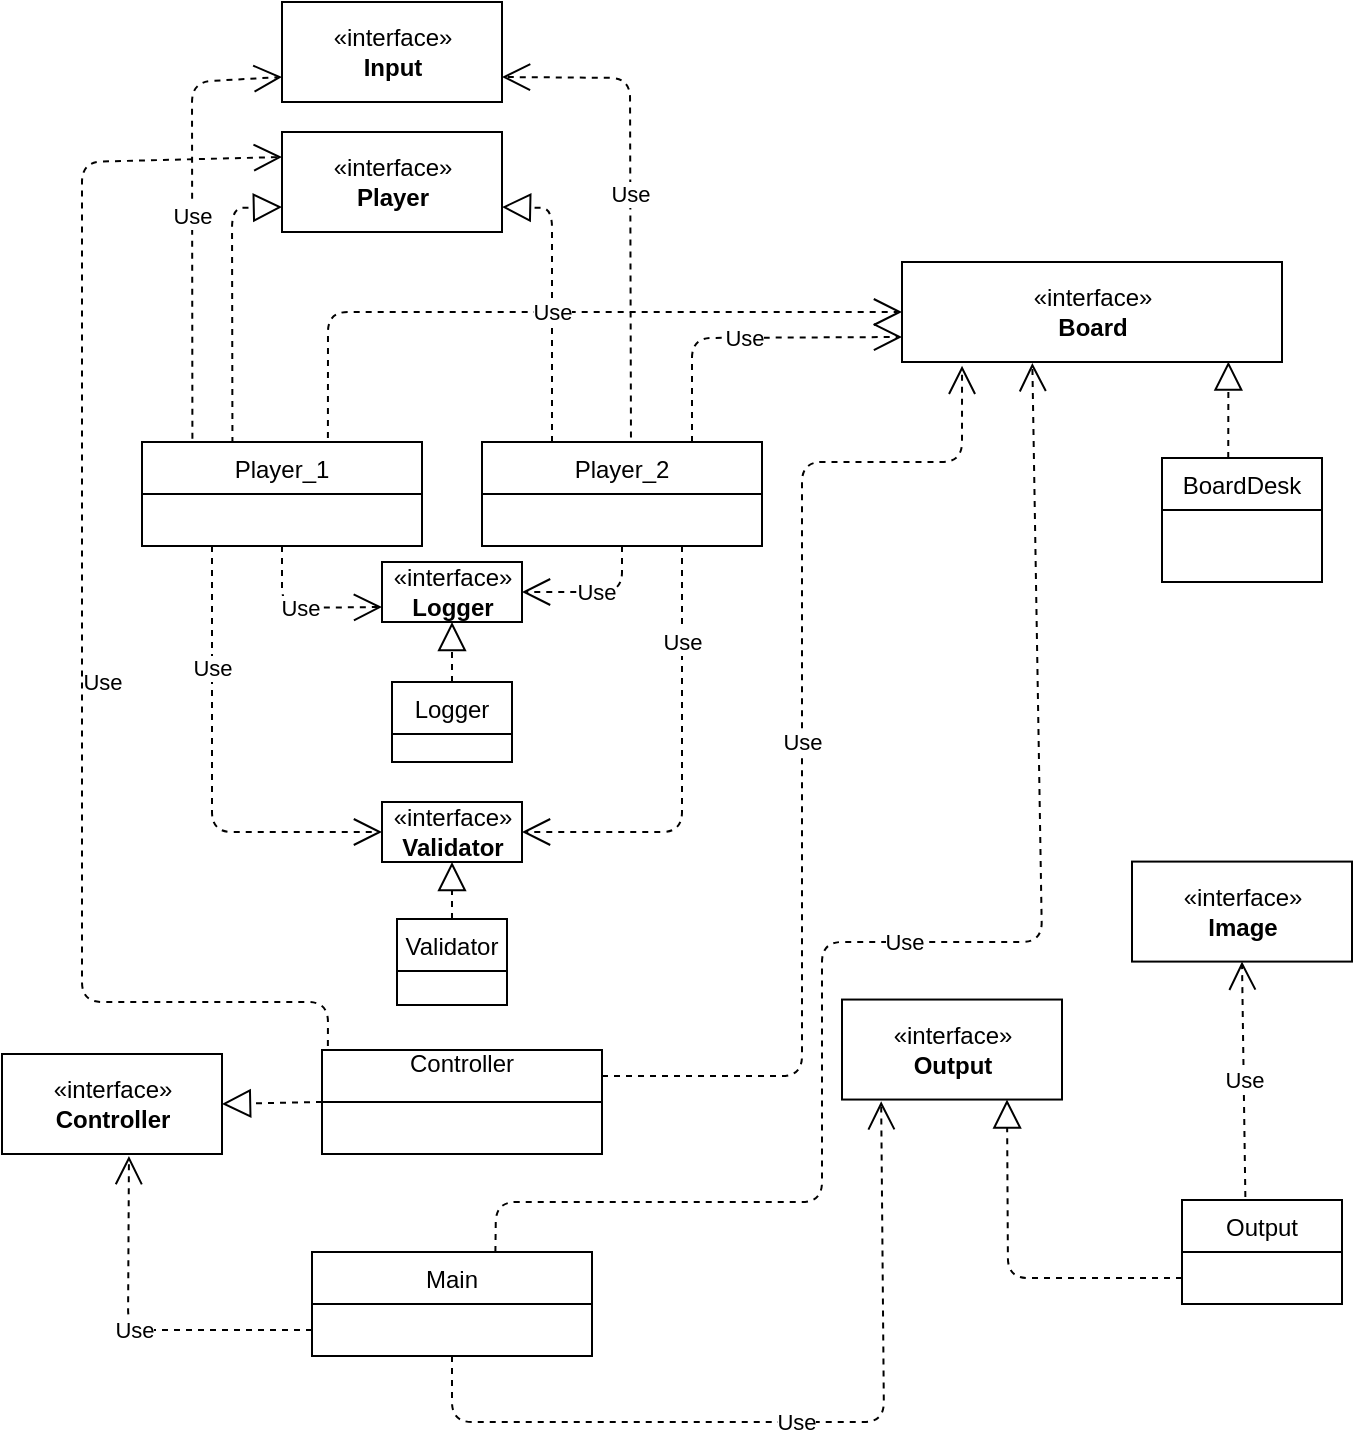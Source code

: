 <mxfile version="12.1.3" pages="1"><diagram id="dKiqOes2FopdqZuRxqTc" name="Page-1"><mxGraphModel dx="1632" dy="699" grid="1" gridSize="10" guides="1" tooltips="1" connect="1" arrows="1" fold="1" page="1" pageScale="1" pageWidth="827" pageHeight="1169" math="0" shadow="0"><root><mxCell id="0"/><mxCell id="1" parent="0"/><mxCell id="_Jjbhy95BROvObas9eD8-1" value="«interface»&lt;br&gt;&lt;b&gt;Player&lt;/b&gt;" style="html=1;" vertex="1" parent="1"><mxGeometry x="230" y="225" width="110" height="50" as="geometry"/></mxCell><mxCell id="_Jjbhy95BROvObas9eD8-2" value="«interface»&lt;br&gt;&lt;b&gt;Validator&lt;/b&gt;" style="html=1;" vertex="1" parent="1"><mxGeometry x="280" y="560" width="70" height="30" as="geometry"/></mxCell><mxCell id="_Jjbhy95BROvObas9eD8-3" value="«interface»&lt;br&gt;&lt;b&gt;Board&lt;/b&gt;" style="html=1;" vertex="1" parent="1"><mxGeometry x="540" y="290" width="190" height="50" as="geometry"/></mxCell><mxCell id="_Jjbhy95BROvObas9eD8-4" value="«interface»&lt;br&gt;&lt;b&gt;Image&lt;/b&gt;" style="html=1;" vertex="1" parent="1"><mxGeometry x="655" y="589.793" width="110" height="50" as="geometry"/></mxCell><mxCell id="_Jjbhy95BROvObas9eD8-5" value="«interface»&lt;br&gt;&lt;b&gt;Input&lt;/b&gt;" style="html=1;" vertex="1" parent="1"><mxGeometry x="230" y="160" width="110" height="50" as="geometry"/></mxCell><mxCell id="_Jjbhy95BROvObas9eD8-6" value="«interface»&lt;br&gt;&lt;b&gt;Logger&lt;/b&gt;" style="html=1;" vertex="1" parent="1"><mxGeometry x="280" y="440" width="70" height="30" as="geometry"/></mxCell><mxCell id="_Jjbhy95BROvObas9eD8-7" value="«interface»&lt;br&gt;&lt;b&gt;Output&lt;/b&gt;" style="html=1;" vertex="1" parent="1"><mxGeometry x="510" y="658.776" width="110" height="50" as="geometry"/></mxCell><mxCell id="_Jjbhy95BROvObas9eD8-8" value="«interface»&lt;br&gt;&lt;b&gt;Controller&lt;/b&gt;" style="html=1;" vertex="1" parent="1"><mxGeometry x="90" y="686" width="110" height="50" as="geometry"/></mxCell><mxCell id="_Jjbhy95BROvObas9eD8-10" value="Player_1" style="swimlane;fontStyle=0;childLayout=stackLayout;horizontal=1;startSize=26;fillColor=none;horizontalStack=0;resizeParent=1;resizeParentMax=0;resizeLast=0;collapsible=1;marginBottom=0;" vertex="1" parent="1"><mxGeometry x="160" y="380" width="140" height="52" as="geometry"/></mxCell><mxCell id="_Jjbhy95BROvObas9eD8-14" value="Player_2" style="swimlane;fontStyle=0;childLayout=stackLayout;horizontal=1;startSize=26;fillColor=none;horizontalStack=0;resizeParent=1;resizeParentMax=0;resizeLast=0;collapsible=1;marginBottom=0;" vertex="1" parent="1"><mxGeometry x="330" y="380" width="140" height="52" as="geometry"/></mxCell><mxCell id="_Jjbhy95BROvObas9eD8-15" value="" style="endArrow=block;dashed=1;endFill=0;endSize=12;html=1;entryX=0;entryY=0.75;entryDx=0;entryDy=0;exitX=0.323;exitY=0.009;exitDx=0;exitDy=0;exitPerimeter=0;" edge="1" parent="1" source="_Jjbhy95BROvObas9eD8-10" target="_Jjbhy95BROvObas9eD8-1"><mxGeometry width="160" relative="1" as="geometry"><mxPoint x="30" y="450" as="sourcePoint"/><mxPoint x="190" y="450" as="targetPoint"/><Array as="points"><mxPoint x="205" y="263"/></Array></mxGeometry></mxCell><mxCell id="_Jjbhy95BROvObas9eD8-16" value="" style="endArrow=block;dashed=1;endFill=0;endSize=12;html=1;entryX=1;entryY=0.75;entryDx=0;entryDy=0;exitX=0.25;exitY=0;exitDx=0;exitDy=0;" edge="1" parent="1" source="_Jjbhy95BROvObas9eD8-14" target="_Jjbhy95BROvObas9eD8-1"><mxGeometry width="160" relative="1" as="geometry"><mxPoint x="380" y="370" as="sourcePoint"/><mxPoint x="190" y="450" as="targetPoint"/><Array as="points"><mxPoint x="365" y="263"/></Array></mxGeometry></mxCell><mxCell id="_Jjbhy95BROvObas9eD8-17" value="BoardDesk" style="swimlane;fontStyle=0;childLayout=stackLayout;horizontal=1;startSize=26;fillColor=none;horizontalStack=0;resizeParent=1;resizeParentMax=0;resizeLast=0;collapsible=1;marginBottom=0;" vertex="1" parent="1"><mxGeometry x="670" y="388" width="80" height="62" as="geometry"/></mxCell><mxCell id="_Jjbhy95BROvObas9eD8-19" value="" style="endArrow=block;dashed=1;endFill=0;endSize=12;html=1;entryX=0.859;entryY=0.996;entryDx=0;entryDy=0;exitX=0.414;exitY=0;exitDx=0;exitDy=0;exitPerimeter=0;entryPerimeter=0;" edge="1" parent="1" source="_Jjbhy95BROvObas9eD8-17" target="_Jjbhy95BROvObas9eD8-3"><mxGeometry width="160" relative="1" as="geometry"><mxPoint x="30" y="520" as="sourcePoint"/><mxPoint x="190" y="520" as="targetPoint"/><Array as="points"/></mxGeometry></mxCell><mxCell id="_Jjbhy95BROvObas9eD8-22" value="Controller&#xA;" style="swimlane;fontStyle=0;childLayout=stackLayout;horizontal=1;startSize=26;fillColor=none;horizontalStack=0;resizeParent=1;resizeParentMax=0;resizeLast=0;collapsible=1;marginBottom=0;" vertex="1" parent="1"><mxGeometry x="250" y="684" width="140" height="52" as="geometry"/></mxCell><mxCell id="_Jjbhy95BROvObas9eD8-23" value="" style="endArrow=block;dashed=1;endFill=0;endSize=12;html=1;entryX=1;entryY=0.5;entryDx=0;entryDy=0;exitX=0;exitY=0.5;exitDx=0;exitDy=0;" edge="1" parent="1" source="_Jjbhy95BROvObas9eD8-22" target="_Jjbhy95BROvObas9eD8-8"><mxGeometry width="160" relative="1" as="geometry"><mxPoint x="30" y="590" as="sourcePoint"/><mxPoint x="190" y="590" as="targetPoint"/><Array as="points"/></mxGeometry></mxCell><mxCell id="_Jjbhy95BROvObas9eD8-26" value="Use" style="endArrow=open;endSize=12;dashed=1;html=1;exitX=0.021;exitY=-0.038;exitDx=0;exitDy=0;entryX=0;entryY=0.25;entryDx=0;entryDy=0;exitPerimeter=0;" edge="1" parent="1" source="_Jjbhy95BROvObas9eD8-22" target="_Jjbhy95BROvObas9eD8-1"><mxGeometry x="-0.082" y="-10" width="160" relative="1" as="geometry"><mxPoint x="30" y="620" as="sourcePoint"/><mxPoint x="250" y="440" as="targetPoint"/><Array as="points"><mxPoint x="253" y="660"/><mxPoint x="130" y="660"/><mxPoint x="130" y="240"/></Array><mxPoint as="offset"/></mxGeometry></mxCell><mxCell id="_Jjbhy95BROvObas9eD8-28" value="Use" style="endArrow=open;endSize=12;dashed=1;html=1;exitX=1;exitY=0.25;exitDx=0;exitDy=0;entryX=0.158;entryY=1.037;entryDx=0;entryDy=0;entryPerimeter=0;" edge="1" parent="1" source="_Jjbhy95BROvObas9eD8-22" target="_Jjbhy95BROvObas9eD8-3"><mxGeometry width="160" relative="1" as="geometry"><mxPoint x="365" y="694" as="sourcePoint"/><mxPoint x="590" y="540" as="targetPoint"/><Array as="points"><mxPoint x="490" y="697"/><mxPoint x="490" y="390"/><mxPoint x="570" y="390"/></Array></mxGeometry></mxCell><mxCell id="_Jjbhy95BROvObas9eD8-29" value="Use" style="endArrow=open;endSize=12;dashed=1;html=1;entryX=0;entryY=0.75;entryDx=0;entryDy=0;exitX=0.75;exitY=0;exitDx=0;exitDy=0;" edge="1" parent="1" source="_Jjbhy95BROvObas9eD8-14" target="_Jjbhy95BROvObas9eD8-3"><mxGeometry width="160" relative="1" as="geometry"><mxPoint x="30" y="620" as="sourcePoint"/><mxPoint x="190" y="620" as="targetPoint"/><Array as="points"><mxPoint x="435" y="328"/></Array></mxGeometry></mxCell><mxCell id="_Jjbhy95BROvObas9eD8-31" value="Use" style="endArrow=open;endSize=12;dashed=1;html=1;entryX=0;entryY=0.5;entryDx=0;entryDy=0;exitX=0.664;exitY=-0.038;exitDx=0;exitDy=0;exitPerimeter=0;" edge="1" parent="1" source="_Jjbhy95BROvObas9eD8-10" target="_Jjbhy95BROvObas9eD8-3"><mxGeometry width="160" relative="1" as="geometry"><mxPoint x="455" y="400" as="sourcePoint"/><mxPoint x="510" y="347.5" as="targetPoint"/><Array as="points"><mxPoint x="253" y="315"/></Array></mxGeometry></mxCell><mxCell id="_Jjbhy95BROvObas9eD8-32" value="Use" style="endArrow=open;endSize=12;dashed=1;html=1;entryX=0;entryY=0.75;entryDx=0;entryDy=0;exitX=0.5;exitY=1;exitDx=0;exitDy=0;" edge="1" parent="1" source="_Jjbhy95BROvObas9eD8-10" target="_Jjbhy95BROvObas9eD8-6"><mxGeometry width="160" relative="1" as="geometry"><mxPoint x="240" y="432" as="sourcePoint"/><mxPoint x="280" y="469.5" as="targetPoint"/><Array as="points"><mxPoint x="230" y="463"/></Array></mxGeometry></mxCell><mxCell id="_Jjbhy95BROvObas9eD8-33" value="Use" style="endArrow=open;endSize=12;dashed=1;html=1;entryX=0;entryY=0.5;entryDx=0;entryDy=0;endFill=0;exitX=0.25;exitY=1;exitDx=0;exitDy=0;" edge="1" parent="1" source="_Jjbhy95BROvObas9eD8-10" target="_Jjbhy95BROvObas9eD8-2"><mxGeometry x="-0.464" width="160" relative="1" as="geometry"><mxPoint x="200" y="430" as="sourcePoint"/><mxPoint x="190" y="620" as="targetPoint"/><Array as="points"><mxPoint x="195" y="575"/></Array><mxPoint as="offset"/></mxGeometry></mxCell><mxCell id="_Jjbhy95BROvObas9eD8-35" value="Use" style="endArrow=open;endSize=12;dashed=1;html=1;entryX=1;entryY=0.5;entryDx=0;entryDy=0;exitX=0.5;exitY=1;exitDx=0;exitDy=0;" edge="1" parent="1" source="_Jjbhy95BROvObas9eD8-14" target="_Jjbhy95BROvObas9eD8-6"><mxGeometry width="160" relative="1" as="geometry"><mxPoint x="380" y="432" as="sourcePoint"/><mxPoint x="290" y="620" as="targetPoint"/><Array as="points"><mxPoint x="400" y="455"/></Array></mxGeometry></mxCell><mxCell id="_Jjbhy95BROvObas9eD8-36" value="Use" style="endArrow=open;endSize=12;dashed=1;html=1;entryX=1;entryY=0.5;entryDx=0;entryDy=0;" edge="1" parent="1" target="_Jjbhy95BROvObas9eD8-2"><mxGeometry x="-0.568" width="160" relative="1" as="geometry"><mxPoint x="430" y="432" as="sourcePoint"/><mxPoint x="290" y="620" as="targetPoint"/><Array as="points"><mxPoint x="430" y="575"/></Array><mxPoint as="offset"/></mxGeometry></mxCell><mxCell id="_Jjbhy95BROvObas9eD8-37" value="Use" style="endArrow=open;endSize=12;dashed=1;html=1;entryX=0;entryY=0.75;entryDx=0;entryDy=0;exitX=0.18;exitY=-0.031;exitDx=0;exitDy=0;exitPerimeter=0;" edge="1" parent="1" source="_Jjbhy95BROvObas9eD8-10" target="_Jjbhy95BROvObas9eD8-5"><mxGeometry width="160" relative="1" as="geometry"><mxPoint x="30" y="330" as="sourcePoint"/><mxPoint x="190" y="330" as="targetPoint"/><Array as="points"><mxPoint x="185" y="200"/></Array></mxGeometry></mxCell><mxCell id="_Jjbhy95BROvObas9eD8-38" value="Use" style="endArrow=open;endSize=12;dashed=1;html=1;entryX=1;entryY=0.75;entryDx=0;entryDy=0;exitX=0.532;exitY=-0.044;exitDx=0;exitDy=0;exitPerimeter=0;" edge="1" parent="1" source="_Jjbhy95BROvObas9eD8-14" target="_Jjbhy95BROvObas9eD8-5"><mxGeometry width="160" relative="1" as="geometry"><mxPoint x="230" y="350" as="sourcePoint"/><mxPoint x="390" y="350" as="targetPoint"/><Array as="points"><mxPoint x="404" y="198"/></Array></mxGeometry></mxCell><mxCell id="_Jjbhy95BROvObas9eD8-39" value="Logger" style="swimlane;fontStyle=0;childLayout=stackLayout;horizontal=1;startSize=26;fillColor=none;horizontalStack=0;resizeParent=1;resizeParentMax=0;resizeLast=0;collapsible=1;marginBottom=0;" vertex="1" parent="1"><mxGeometry x="285" y="500" width="60" height="40" as="geometry"/></mxCell><mxCell id="_Jjbhy95BROvObas9eD8-40" value="Validator" style="swimlane;fontStyle=0;childLayout=stackLayout;horizontal=1;startSize=26;fillColor=none;horizontalStack=0;resizeParent=1;resizeParentMax=0;resizeLast=0;collapsible=1;marginBottom=0;" vertex="1" parent="1"><mxGeometry x="287.5" y="618.5" width="55" height="43" as="geometry"/></mxCell><mxCell id="_Jjbhy95BROvObas9eD8-44" value="" style="endArrow=block;dashed=1;endFill=0;endSize=12;html=1;entryX=0.5;entryY=1;entryDx=0;entryDy=0;exitX=0.5;exitY=0;exitDx=0;exitDy=0;" edge="1" parent="1" source="_Jjbhy95BROvObas9eD8-40" target="_Jjbhy95BROvObas9eD8-2"><mxGeometry width="160" relative="1" as="geometry"><mxPoint x="30" y="760" as="sourcePoint"/><mxPoint x="190" y="760" as="targetPoint"/></mxGeometry></mxCell><mxCell id="_Jjbhy95BROvObas9eD8-47" value="" style="endArrow=block;dashed=1;endFill=0;endSize=12;html=1;entryX=0.5;entryY=1;entryDx=0;entryDy=0;exitX=0.5;exitY=0;exitDx=0;exitDy=0;" edge="1" parent="1" source="_Jjbhy95BROvObas9eD8-39" target="_Jjbhy95BROvObas9eD8-6"><mxGeometry width="160" relative="1" as="geometry"><mxPoint x="330" y="530" as="sourcePoint"/><mxPoint x="315" y="480" as="targetPoint"/></mxGeometry></mxCell><mxCell id="_Jjbhy95BROvObas9eD8-49" value="Main" style="swimlane;fontStyle=0;childLayout=stackLayout;horizontal=1;startSize=26;fillColor=none;horizontalStack=0;resizeParent=1;resizeParentMax=0;resizeLast=0;collapsible=1;marginBottom=0;" vertex="1" parent="1"><mxGeometry x="245" y="785" width="140" height="52" as="geometry"/></mxCell><mxCell id="_Jjbhy95BROvObas9eD8-50" value="Use" style="endArrow=open;endSize=12;dashed=1;html=1;entryX=0.577;entryY=1.021;entryDx=0;entryDy=0;exitX=0;exitY=0.75;exitDx=0;exitDy=0;entryPerimeter=0;" edge="1" parent="1" source="_Jjbhy95BROvObas9eD8-49" target="_Jjbhy95BROvObas9eD8-8"><mxGeometry width="160" relative="1" as="geometry"><mxPoint x="155" y="780" as="sourcePoint"/><mxPoint x="315" y="780" as="targetPoint"/><Array as="points"><mxPoint x="153" y="824"/></Array></mxGeometry></mxCell><mxCell id="_Jjbhy95BROvObas9eD8-53" value="Use" style="endArrow=open;endSize=12;dashed=1;html=1;exitX=0.655;exitY=-0.001;exitDx=0;exitDy=0;entryX=0.343;entryY=1.01;entryDx=0;entryDy=0;entryPerimeter=0;exitPerimeter=0;" edge="1" parent="1" source="_Jjbhy95BROvObas9eD8-49" target="_Jjbhy95BROvObas9eD8-3"><mxGeometry width="160" relative="1" as="geometry"><mxPoint x="407.5" y="850" as="sourcePoint"/><mxPoint x="620" y="430" as="targetPoint"/><Array as="points"><mxPoint x="337" y="760"/><mxPoint x="500" y="760"/><mxPoint x="500" y="630"/><mxPoint x="610" y="630"/></Array></mxGeometry></mxCell><mxCell id="_Jjbhy95BROvObas9eD8-54" value="Use" style="endArrow=open;endSize=12;dashed=1;html=1;exitX=0.5;exitY=1;exitDx=0;exitDy=0;entryX=0.178;entryY=1.017;entryDx=0;entryDy=0;entryPerimeter=0;" edge="1" parent="1" source="_Jjbhy95BROvObas9eD8-49" target="_Jjbhy95BROvObas9eD8-7"><mxGeometry width="160" relative="1" as="geometry"><mxPoint x="90" y="1010" as="sourcePoint"/><mxPoint x="250" y="1010" as="targetPoint"/><Array as="points"><mxPoint x="315" y="870"/><mxPoint x="531" y="870"/></Array></mxGeometry></mxCell><mxCell id="_Jjbhy95BROvObas9eD8-55" value="Output" style="swimlane;fontStyle=0;childLayout=stackLayout;horizontal=1;startSize=26;fillColor=none;horizontalStack=0;resizeParent=1;resizeParentMax=0;resizeLast=0;collapsible=1;marginBottom=0;" vertex="1" parent="1"><mxGeometry x="680" y="759" width="80" height="52" as="geometry"/></mxCell><mxCell id="_Jjbhy95BROvObas9eD8-56" value="Use" style="endArrow=open;endSize=12;dashed=1;html=1;entryX=0.5;entryY=1;entryDx=0;entryDy=0;exitX=0.396;exitY=-0.028;exitDx=0;exitDy=0;exitPerimeter=0;" edge="1" parent="1" source="_Jjbhy95BROvObas9eD8-55" target="_Jjbhy95BROvObas9eD8-4"><mxGeometry width="160" relative="1" as="geometry"><mxPoint x="90" y="1050" as="sourcePoint"/><mxPoint x="250" y="1050" as="targetPoint"/></mxGeometry></mxCell><mxCell id="_Jjbhy95BROvObas9eD8-57" value="" style="endArrow=block;dashed=1;endFill=0;endSize=12;html=1;entryX=0.75;entryY=1;entryDx=0;entryDy=0;exitX=0;exitY=0.75;exitDx=0;exitDy=0;" edge="1" parent="1" source="_Jjbhy95BROvObas9eD8-55" target="_Jjbhy95BROvObas9eD8-7"><mxGeometry width="160" relative="1" as="geometry"><mxPoint x="710" y="840" as="sourcePoint"/><mxPoint x="250" y="1050" as="targetPoint"/><Array as="points"><mxPoint x="593" y="798"/></Array></mxGeometry></mxCell></root></mxGraphModel></diagram></mxfile>